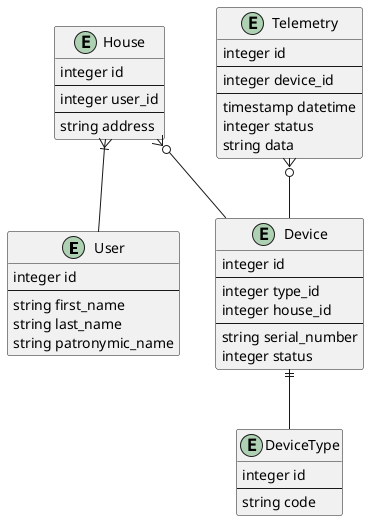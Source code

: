 @startuml

entity User {
  integer id
  --
  string first_name
  string last_name
  string patronymic_name
}

entity House {
  integer id
  --
  integer user_id
  --
  string address
}

entity DeviceType {
  integer id
  --
  string code
}

entity Device {
  integer id
  --
  integer type_id
  integer house_id
  --
  string serial_number
  integer status
}

entity Telemetry {
  integer id
  --
  integer device_id
  --
  timestamp datetime
  integer status
  string data
}

Telemetry }o-- Device
House }|-- User
House }o-- Device
Device ||-- DeviceType
@enduml